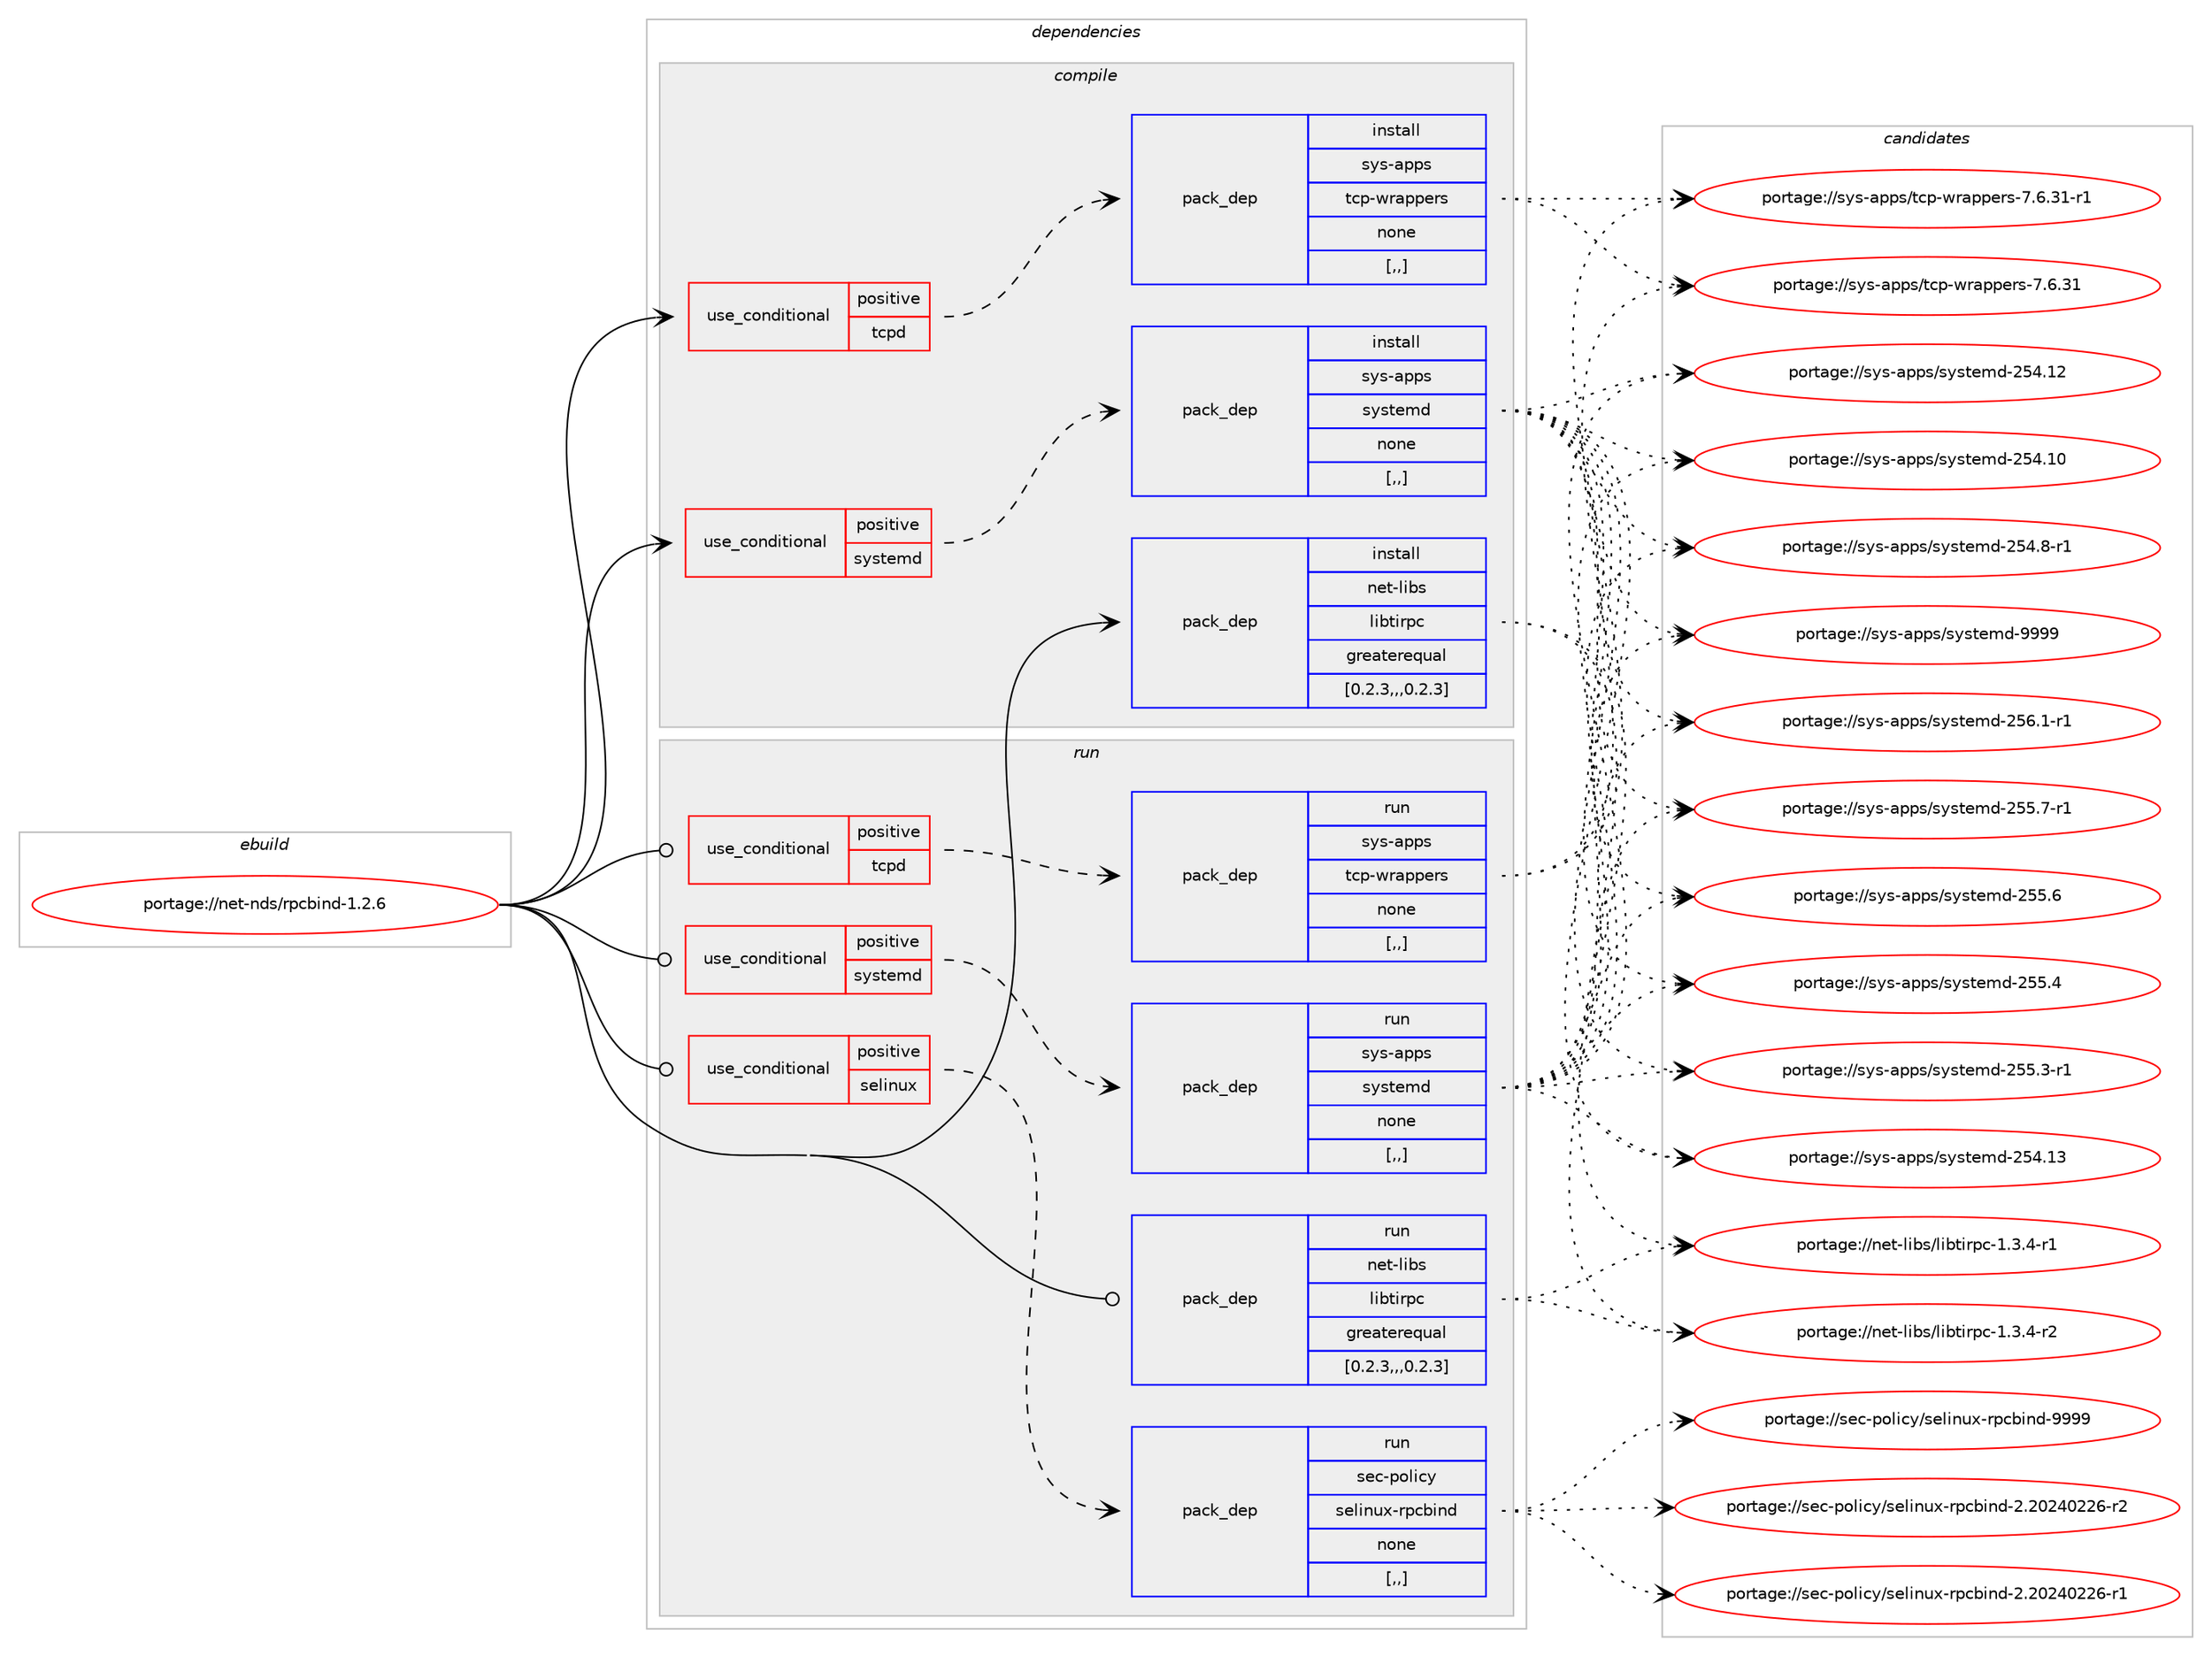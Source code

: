 digraph prolog {

# *************
# Graph options
# *************

newrank=true;
concentrate=true;
compound=true;
graph [rankdir=LR,fontname=Helvetica,fontsize=10,ranksep=1.5];#, ranksep=2.5, nodesep=0.2];
edge  [arrowhead=vee];
node  [fontname=Helvetica,fontsize=10];

# **********
# The ebuild
# **********

subgraph cluster_leftcol {
color=gray;
rank=same;
label=<<i>ebuild</i>>;
id [label="portage://net-nds/rpcbind-1.2.6", color=red, width=4, href="../net-nds/rpcbind-1.2.6.svg"];
}

# ****************
# The dependencies
# ****************

subgraph cluster_midcol {
color=gray;
label=<<i>dependencies</i>>;
subgraph cluster_compile {
fillcolor="#eeeeee";
style=filled;
label=<<i>compile</i>>;
subgraph cond344 {
dependency1154 [label=<<TABLE BORDER="0" CELLBORDER="1" CELLSPACING="0" CELLPADDING="4"><TR><TD ROWSPAN="3" CELLPADDING="10">use_conditional</TD></TR><TR><TD>positive</TD></TR><TR><TD>systemd</TD></TR></TABLE>>, shape=none, color=red];
subgraph pack796 {
dependency1155 [label=<<TABLE BORDER="0" CELLBORDER="1" CELLSPACING="0" CELLPADDING="4" WIDTH="220"><TR><TD ROWSPAN="6" CELLPADDING="30">pack_dep</TD></TR><TR><TD WIDTH="110">install</TD></TR><TR><TD>sys-apps</TD></TR><TR><TD>systemd</TD></TR><TR><TD>none</TD></TR><TR><TD>[,,]</TD></TR></TABLE>>, shape=none, color=blue];
}
dependency1154:e -> dependency1155:w [weight=20,style="dashed",arrowhead="vee"];
}
id:e -> dependency1154:w [weight=20,style="solid",arrowhead="vee"];
subgraph cond345 {
dependency1156 [label=<<TABLE BORDER="0" CELLBORDER="1" CELLSPACING="0" CELLPADDING="4"><TR><TD ROWSPAN="3" CELLPADDING="10">use_conditional</TD></TR><TR><TD>positive</TD></TR><TR><TD>tcpd</TD></TR></TABLE>>, shape=none, color=red];
subgraph pack797 {
dependency1157 [label=<<TABLE BORDER="0" CELLBORDER="1" CELLSPACING="0" CELLPADDING="4" WIDTH="220"><TR><TD ROWSPAN="6" CELLPADDING="30">pack_dep</TD></TR><TR><TD WIDTH="110">install</TD></TR><TR><TD>sys-apps</TD></TR><TR><TD>tcp-wrappers</TD></TR><TR><TD>none</TD></TR><TR><TD>[,,]</TD></TR></TABLE>>, shape=none, color=blue];
}
dependency1156:e -> dependency1157:w [weight=20,style="dashed",arrowhead="vee"];
}
id:e -> dependency1156:w [weight=20,style="solid",arrowhead="vee"];
subgraph pack798 {
dependency1158 [label=<<TABLE BORDER="0" CELLBORDER="1" CELLSPACING="0" CELLPADDING="4" WIDTH="220"><TR><TD ROWSPAN="6" CELLPADDING="30">pack_dep</TD></TR><TR><TD WIDTH="110">install</TD></TR><TR><TD>net-libs</TD></TR><TR><TD>libtirpc</TD></TR><TR><TD>greaterequal</TD></TR><TR><TD>[0.2.3,,,0.2.3]</TD></TR></TABLE>>, shape=none, color=blue];
}
id:e -> dependency1158:w [weight=20,style="solid",arrowhead="vee"];
}
subgraph cluster_compileandrun {
fillcolor="#eeeeee";
style=filled;
label=<<i>compile and run</i>>;
}
subgraph cluster_run {
fillcolor="#eeeeee";
style=filled;
label=<<i>run</i>>;
subgraph cond346 {
dependency1159 [label=<<TABLE BORDER="0" CELLBORDER="1" CELLSPACING="0" CELLPADDING="4"><TR><TD ROWSPAN="3" CELLPADDING="10">use_conditional</TD></TR><TR><TD>positive</TD></TR><TR><TD>selinux</TD></TR></TABLE>>, shape=none, color=red];
subgraph pack799 {
dependency1160 [label=<<TABLE BORDER="0" CELLBORDER="1" CELLSPACING="0" CELLPADDING="4" WIDTH="220"><TR><TD ROWSPAN="6" CELLPADDING="30">pack_dep</TD></TR><TR><TD WIDTH="110">run</TD></TR><TR><TD>sec-policy</TD></TR><TR><TD>selinux-rpcbind</TD></TR><TR><TD>none</TD></TR><TR><TD>[,,]</TD></TR></TABLE>>, shape=none, color=blue];
}
dependency1159:e -> dependency1160:w [weight=20,style="dashed",arrowhead="vee"];
}
id:e -> dependency1159:w [weight=20,style="solid",arrowhead="odot"];
subgraph cond347 {
dependency1161 [label=<<TABLE BORDER="0" CELLBORDER="1" CELLSPACING="0" CELLPADDING="4"><TR><TD ROWSPAN="3" CELLPADDING="10">use_conditional</TD></TR><TR><TD>positive</TD></TR><TR><TD>systemd</TD></TR></TABLE>>, shape=none, color=red];
subgraph pack800 {
dependency1162 [label=<<TABLE BORDER="0" CELLBORDER="1" CELLSPACING="0" CELLPADDING="4" WIDTH="220"><TR><TD ROWSPAN="6" CELLPADDING="30">pack_dep</TD></TR><TR><TD WIDTH="110">run</TD></TR><TR><TD>sys-apps</TD></TR><TR><TD>systemd</TD></TR><TR><TD>none</TD></TR><TR><TD>[,,]</TD></TR></TABLE>>, shape=none, color=blue];
}
dependency1161:e -> dependency1162:w [weight=20,style="dashed",arrowhead="vee"];
}
id:e -> dependency1161:w [weight=20,style="solid",arrowhead="odot"];
subgraph cond348 {
dependency1163 [label=<<TABLE BORDER="0" CELLBORDER="1" CELLSPACING="0" CELLPADDING="4"><TR><TD ROWSPAN="3" CELLPADDING="10">use_conditional</TD></TR><TR><TD>positive</TD></TR><TR><TD>tcpd</TD></TR></TABLE>>, shape=none, color=red];
subgraph pack801 {
dependency1164 [label=<<TABLE BORDER="0" CELLBORDER="1" CELLSPACING="0" CELLPADDING="4" WIDTH="220"><TR><TD ROWSPAN="6" CELLPADDING="30">pack_dep</TD></TR><TR><TD WIDTH="110">run</TD></TR><TR><TD>sys-apps</TD></TR><TR><TD>tcp-wrappers</TD></TR><TR><TD>none</TD></TR><TR><TD>[,,]</TD></TR></TABLE>>, shape=none, color=blue];
}
dependency1163:e -> dependency1164:w [weight=20,style="dashed",arrowhead="vee"];
}
id:e -> dependency1163:w [weight=20,style="solid",arrowhead="odot"];
subgraph pack802 {
dependency1165 [label=<<TABLE BORDER="0" CELLBORDER="1" CELLSPACING="0" CELLPADDING="4" WIDTH="220"><TR><TD ROWSPAN="6" CELLPADDING="30">pack_dep</TD></TR><TR><TD WIDTH="110">run</TD></TR><TR><TD>net-libs</TD></TR><TR><TD>libtirpc</TD></TR><TR><TD>greaterequal</TD></TR><TR><TD>[0.2.3,,,0.2.3]</TD></TR></TABLE>>, shape=none, color=blue];
}
id:e -> dependency1165:w [weight=20,style="solid",arrowhead="odot"];
}
}

# **************
# The candidates
# **************

subgraph cluster_choices {
rank=same;
color=gray;
label=<<i>candidates</i>>;

subgraph choice796 {
color=black;
nodesep=1;
choice1151211154597112112115471151211151161011091004557575757 [label="portage://sys-apps/systemd-9999", color=red, width=4,href="../sys-apps/systemd-9999.svg"];
choice1151211154597112112115471151211151161011091004550535446494511449 [label="portage://sys-apps/systemd-256.1-r1", color=red, width=4,href="../sys-apps/systemd-256.1-r1.svg"];
choice1151211154597112112115471151211151161011091004550535346554511449 [label="portage://sys-apps/systemd-255.7-r1", color=red, width=4,href="../sys-apps/systemd-255.7-r1.svg"];
choice115121115459711211211547115121115116101109100455053534654 [label="portage://sys-apps/systemd-255.6", color=red, width=4,href="../sys-apps/systemd-255.6.svg"];
choice115121115459711211211547115121115116101109100455053534652 [label="portage://sys-apps/systemd-255.4", color=red, width=4,href="../sys-apps/systemd-255.4.svg"];
choice1151211154597112112115471151211151161011091004550535346514511449 [label="portage://sys-apps/systemd-255.3-r1", color=red, width=4,href="../sys-apps/systemd-255.3-r1.svg"];
choice11512111545971121121154711512111511610110910045505352464951 [label="portage://sys-apps/systemd-254.13", color=red, width=4,href="../sys-apps/systemd-254.13.svg"];
choice11512111545971121121154711512111511610110910045505352464950 [label="portage://sys-apps/systemd-254.12", color=red, width=4,href="../sys-apps/systemd-254.12.svg"];
choice11512111545971121121154711512111511610110910045505352464948 [label="portage://sys-apps/systemd-254.10", color=red, width=4,href="../sys-apps/systemd-254.10.svg"];
choice1151211154597112112115471151211151161011091004550535246564511449 [label="portage://sys-apps/systemd-254.8-r1", color=red, width=4,href="../sys-apps/systemd-254.8-r1.svg"];
dependency1155:e -> choice1151211154597112112115471151211151161011091004557575757:w [style=dotted,weight="100"];
dependency1155:e -> choice1151211154597112112115471151211151161011091004550535446494511449:w [style=dotted,weight="100"];
dependency1155:e -> choice1151211154597112112115471151211151161011091004550535346554511449:w [style=dotted,weight="100"];
dependency1155:e -> choice115121115459711211211547115121115116101109100455053534654:w [style=dotted,weight="100"];
dependency1155:e -> choice115121115459711211211547115121115116101109100455053534652:w [style=dotted,weight="100"];
dependency1155:e -> choice1151211154597112112115471151211151161011091004550535346514511449:w [style=dotted,weight="100"];
dependency1155:e -> choice11512111545971121121154711512111511610110910045505352464951:w [style=dotted,weight="100"];
dependency1155:e -> choice11512111545971121121154711512111511610110910045505352464950:w [style=dotted,weight="100"];
dependency1155:e -> choice11512111545971121121154711512111511610110910045505352464948:w [style=dotted,weight="100"];
dependency1155:e -> choice1151211154597112112115471151211151161011091004550535246564511449:w [style=dotted,weight="100"];
}
subgraph choice797 {
color=black;
nodesep=1;
choice115121115459711211211547116991124511911497112112101114115455546544651494511449 [label="portage://sys-apps/tcp-wrappers-7.6.31-r1", color=red, width=4,href="../sys-apps/tcp-wrappers-7.6.31-r1.svg"];
choice11512111545971121121154711699112451191149711211210111411545554654465149 [label="portage://sys-apps/tcp-wrappers-7.6.31", color=red, width=4,href="../sys-apps/tcp-wrappers-7.6.31.svg"];
dependency1157:e -> choice115121115459711211211547116991124511911497112112101114115455546544651494511449:w [style=dotted,weight="100"];
dependency1157:e -> choice11512111545971121121154711699112451191149711211210111411545554654465149:w [style=dotted,weight="100"];
}
subgraph choice798 {
color=black;
nodesep=1;
choice11010111645108105981154710810598116105114112994549465146524511450 [label="portage://net-libs/libtirpc-1.3.4-r2", color=red, width=4,href="../net-libs/libtirpc-1.3.4-r2.svg"];
choice11010111645108105981154710810598116105114112994549465146524511449 [label="portage://net-libs/libtirpc-1.3.4-r1", color=red, width=4,href="../net-libs/libtirpc-1.3.4-r1.svg"];
dependency1158:e -> choice11010111645108105981154710810598116105114112994549465146524511450:w [style=dotted,weight="100"];
dependency1158:e -> choice11010111645108105981154710810598116105114112994549465146524511449:w [style=dotted,weight="100"];
}
subgraph choice799 {
color=black;
nodesep=1;
choice115101994511211110810599121471151011081051101171204511411299981051101004557575757 [label="portage://sec-policy/selinux-rpcbind-9999", color=red, width=4,href="../sec-policy/selinux-rpcbind-9999.svg"];
choice1151019945112111108105991214711510110810511011712045114112999810511010045504650485052485050544511450 [label="portage://sec-policy/selinux-rpcbind-2.20240226-r2", color=red, width=4,href="../sec-policy/selinux-rpcbind-2.20240226-r2.svg"];
choice1151019945112111108105991214711510110810511011712045114112999810511010045504650485052485050544511449 [label="portage://sec-policy/selinux-rpcbind-2.20240226-r1", color=red, width=4,href="../sec-policy/selinux-rpcbind-2.20240226-r1.svg"];
dependency1160:e -> choice115101994511211110810599121471151011081051101171204511411299981051101004557575757:w [style=dotted,weight="100"];
dependency1160:e -> choice1151019945112111108105991214711510110810511011712045114112999810511010045504650485052485050544511450:w [style=dotted,weight="100"];
dependency1160:e -> choice1151019945112111108105991214711510110810511011712045114112999810511010045504650485052485050544511449:w [style=dotted,weight="100"];
}
subgraph choice800 {
color=black;
nodesep=1;
choice1151211154597112112115471151211151161011091004557575757 [label="portage://sys-apps/systemd-9999", color=red, width=4,href="../sys-apps/systemd-9999.svg"];
choice1151211154597112112115471151211151161011091004550535446494511449 [label="portage://sys-apps/systemd-256.1-r1", color=red, width=4,href="../sys-apps/systemd-256.1-r1.svg"];
choice1151211154597112112115471151211151161011091004550535346554511449 [label="portage://sys-apps/systemd-255.7-r1", color=red, width=4,href="../sys-apps/systemd-255.7-r1.svg"];
choice115121115459711211211547115121115116101109100455053534654 [label="portage://sys-apps/systemd-255.6", color=red, width=4,href="../sys-apps/systemd-255.6.svg"];
choice115121115459711211211547115121115116101109100455053534652 [label="portage://sys-apps/systemd-255.4", color=red, width=4,href="../sys-apps/systemd-255.4.svg"];
choice1151211154597112112115471151211151161011091004550535346514511449 [label="portage://sys-apps/systemd-255.3-r1", color=red, width=4,href="../sys-apps/systemd-255.3-r1.svg"];
choice11512111545971121121154711512111511610110910045505352464951 [label="portage://sys-apps/systemd-254.13", color=red, width=4,href="../sys-apps/systemd-254.13.svg"];
choice11512111545971121121154711512111511610110910045505352464950 [label="portage://sys-apps/systemd-254.12", color=red, width=4,href="../sys-apps/systemd-254.12.svg"];
choice11512111545971121121154711512111511610110910045505352464948 [label="portage://sys-apps/systemd-254.10", color=red, width=4,href="../sys-apps/systemd-254.10.svg"];
choice1151211154597112112115471151211151161011091004550535246564511449 [label="portage://sys-apps/systemd-254.8-r1", color=red, width=4,href="../sys-apps/systemd-254.8-r1.svg"];
dependency1162:e -> choice1151211154597112112115471151211151161011091004557575757:w [style=dotted,weight="100"];
dependency1162:e -> choice1151211154597112112115471151211151161011091004550535446494511449:w [style=dotted,weight="100"];
dependency1162:e -> choice1151211154597112112115471151211151161011091004550535346554511449:w [style=dotted,weight="100"];
dependency1162:e -> choice115121115459711211211547115121115116101109100455053534654:w [style=dotted,weight="100"];
dependency1162:e -> choice115121115459711211211547115121115116101109100455053534652:w [style=dotted,weight="100"];
dependency1162:e -> choice1151211154597112112115471151211151161011091004550535346514511449:w [style=dotted,weight="100"];
dependency1162:e -> choice11512111545971121121154711512111511610110910045505352464951:w [style=dotted,weight="100"];
dependency1162:e -> choice11512111545971121121154711512111511610110910045505352464950:w [style=dotted,weight="100"];
dependency1162:e -> choice11512111545971121121154711512111511610110910045505352464948:w [style=dotted,weight="100"];
dependency1162:e -> choice1151211154597112112115471151211151161011091004550535246564511449:w [style=dotted,weight="100"];
}
subgraph choice801 {
color=black;
nodesep=1;
choice115121115459711211211547116991124511911497112112101114115455546544651494511449 [label="portage://sys-apps/tcp-wrappers-7.6.31-r1", color=red, width=4,href="../sys-apps/tcp-wrappers-7.6.31-r1.svg"];
choice11512111545971121121154711699112451191149711211210111411545554654465149 [label="portage://sys-apps/tcp-wrappers-7.6.31", color=red, width=4,href="../sys-apps/tcp-wrappers-7.6.31.svg"];
dependency1164:e -> choice115121115459711211211547116991124511911497112112101114115455546544651494511449:w [style=dotted,weight="100"];
dependency1164:e -> choice11512111545971121121154711699112451191149711211210111411545554654465149:w [style=dotted,weight="100"];
}
subgraph choice802 {
color=black;
nodesep=1;
choice11010111645108105981154710810598116105114112994549465146524511450 [label="portage://net-libs/libtirpc-1.3.4-r2", color=red, width=4,href="../net-libs/libtirpc-1.3.4-r2.svg"];
choice11010111645108105981154710810598116105114112994549465146524511449 [label="portage://net-libs/libtirpc-1.3.4-r1", color=red, width=4,href="../net-libs/libtirpc-1.3.4-r1.svg"];
dependency1165:e -> choice11010111645108105981154710810598116105114112994549465146524511450:w [style=dotted,weight="100"];
dependency1165:e -> choice11010111645108105981154710810598116105114112994549465146524511449:w [style=dotted,weight="100"];
}
}

}
